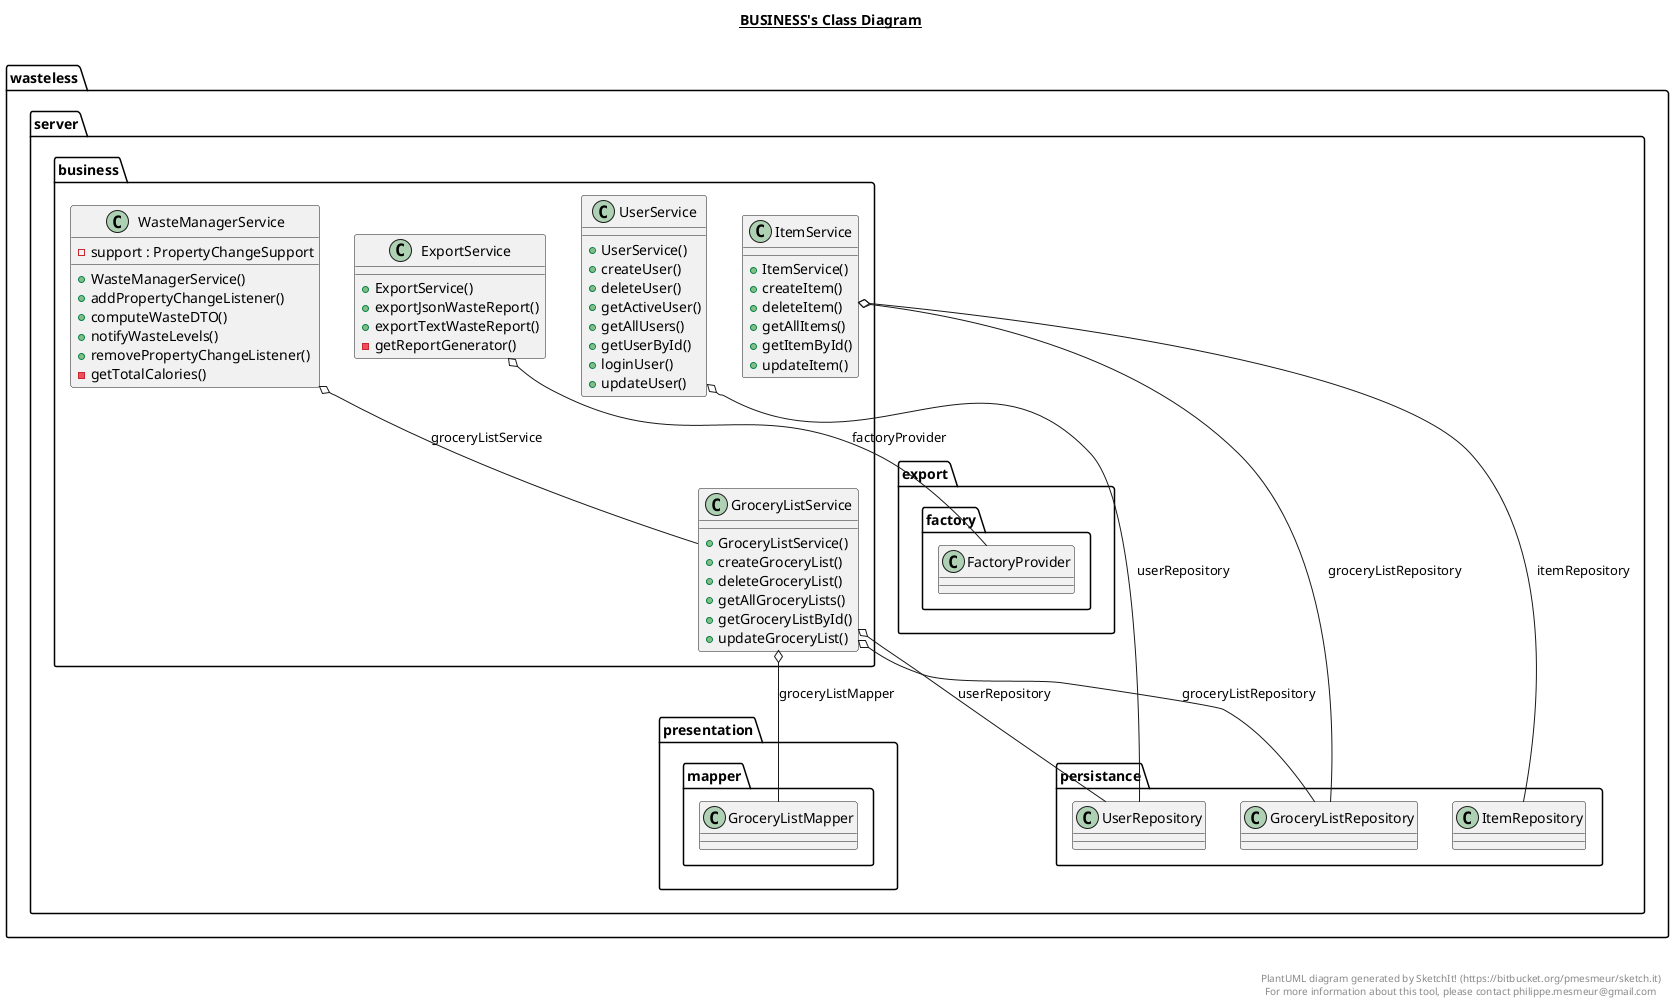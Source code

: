 @startuml

title __BUSINESS's Class Diagram__\n

  namespace wasteless.server {
    namespace business {
      class wasteless.server.business.ExportService {
          + ExportService()
          + exportJsonWasteReport()
          + exportTextWasteReport()
          - getReportGenerator()
      }
    }
  }
  

  namespace wasteless.server {
    namespace business {
      class wasteless.server.business.GroceryListService {
          + GroceryListService()
          + createGroceryList()
          + deleteGroceryList()
          + getAllGroceryLists()
          + getGroceryListById()
          + updateGroceryList()
      }
    }
  }
  

  namespace wasteless.server {
    namespace business {
      class wasteless.server.business.ItemService {
          + ItemService()
          + createItem()
          + deleteItem()
          + getAllItems()
          + getItemById()
          + updateItem()
      }
    }
  }
  

  namespace wasteless.server {
    namespace business {
      class wasteless.server.business.UserService {
          + UserService()
          + createUser()
          + deleteUser()
          + getActiveUser()
          + getAllUsers()
          + getUserById()
          + loginUser()
          + updateUser()
      }
    }
  }
  

  namespace wasteless.server {
    namespace business {
      class wasteless.server.business.WasteManagerService {
          - support : PropertyChangeSupport
          + WasteManagerService()
          + addPropertyChangeListener()
          + computeWasteDTO()
          + notifyWasteLevels()
          + removePropertyChangeListener()
          - getTotalCalories()
      }
    }
  }
  

  wasteless.server.business.ExportService o-- wasteless.server.export.factory.FactoryProvider : factoryProvider
  wasteless.server.business.GroceryListService o-- wasteless.server.presentation.mapper.GroceryListMapper : groceryListMapper
  wasteless.server.business.GroceryListService o-- wasteless.server.persistance.GroceryListRepository : groceryListRepository
  wasteless.server.business.GroceryListService o-- wasteless.server.persistance.UserRepository : userRepository
  wasteless.server.business.ItemService o-- wasteless.server.persistance.GroceryListRepository : groceryListRepository
  wasteless.server.business.ItemService o-- wasteless.server.persistance.ItemRepository : itemRepository
  wasteless.server.business.UserService o-- wasteless.server.persistance.UserRepository : userRepository
  wasteless.server.business.WasteManagerService o-- wasteless.server.business.GroceryListService : groceryListService


right footer


PlantUML diagram generated by SketchIt! (https://bitbucket.org/pmesmeur/sketch.it)
For more information about this tool, please contact philippe.mesmeur@gmail.com
endfooter

@enduml
